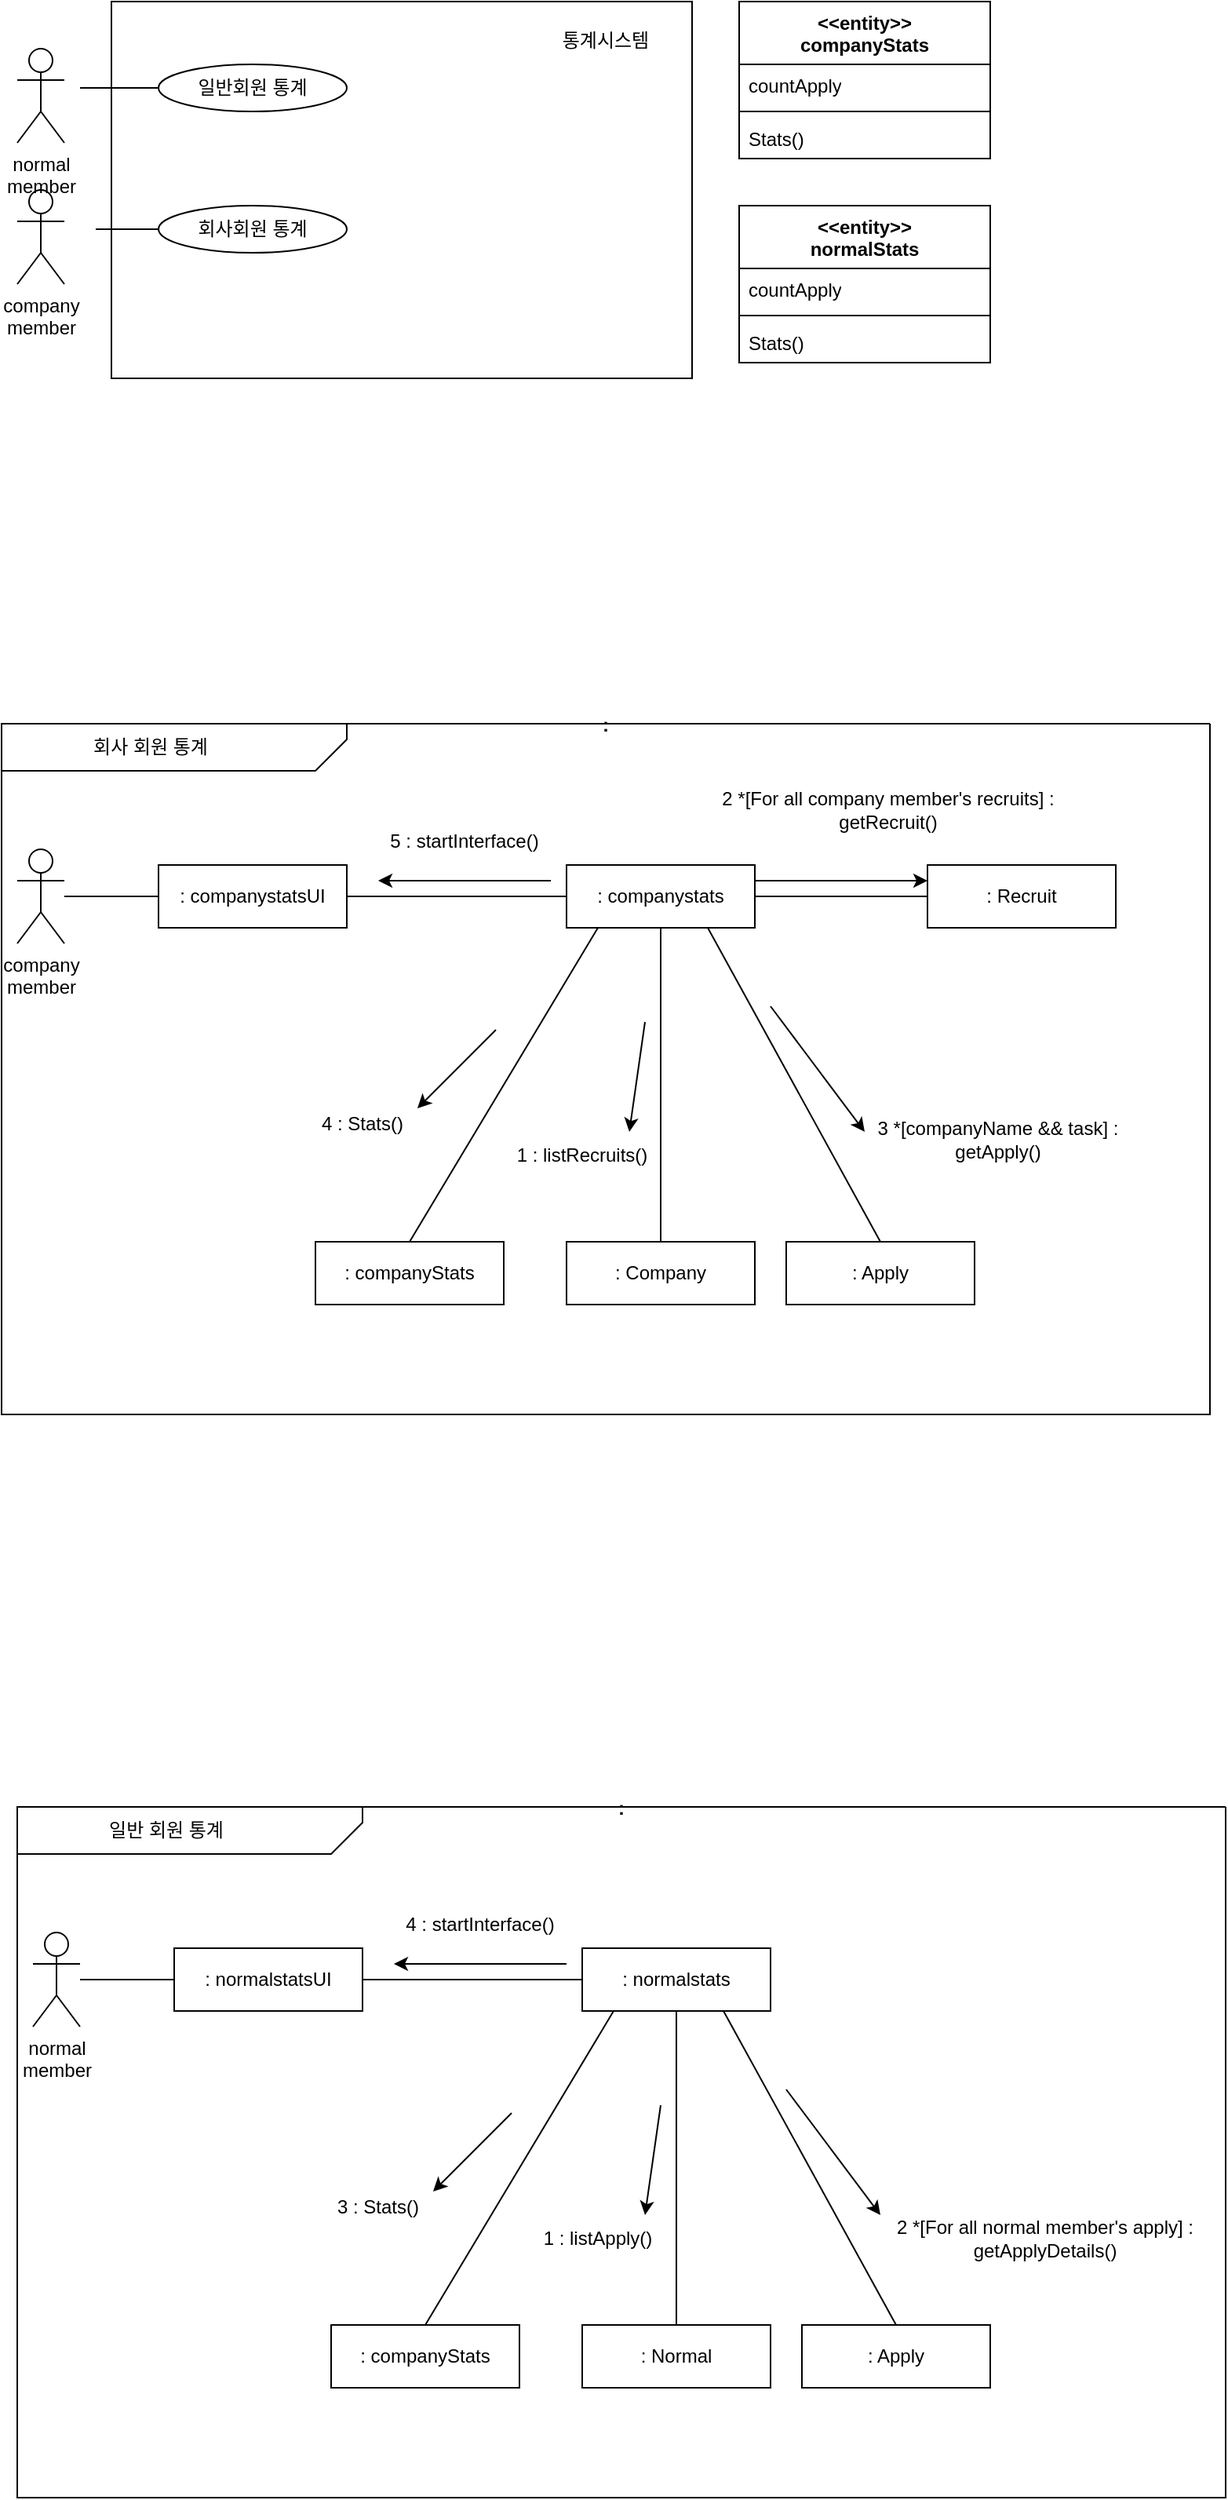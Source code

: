 <mxfile version="21.2.9" type="device">
  <diagram name="Page-1" id="J06ZO-LQyvZbJMIj1mx0">
    <mxGraphModel dx="1290" dy="549" grid="1" gridSize="10" guides="1" tooltips="1" connect="1" arrows="1" fold="1" page="1" pageScale="1" pageWidth="850" pageHeight="1100" math="0" shadow="0">
      <root>
        <mxCell id="0" />
        <mxCell id="1" parent="0" />
        <mxCell id="Pj5vwqVti0gb1f443pMt-1" value="" style="rounded=0;whiteSpace=wrap;html=1;" parent="1" vertex="1">
          <mxGeometry x="110" y="40" width="370" height="240" as="geometry" />
        </mxCell>
        <mxCell id="Pj5vwqVti0gb1f443pMt-2" value="일반회원 통계" style="ellipse;whiteSpace=wrap;html=1;" parent="1" vertex="1">
          <mxGeometry x="140" y="80" width="120" height="30" as="geometry" />
        </mxCell>
        <mxCell id="Pj5vwqVti0gb1f443pMt-3" value="회사회원 통계" style="ellipse;whiteSpace=wrap;html=1;" parent="1" vertex="1">
          <mxGeometry x="140" y="170" width="120" height="30" as="geometry" />
        </mxCell>
        <mxCell id="Pj5vwqVti0gb1f443pMt-4" value=":" style="swimlane;startSize=0;" parent="1" vertex="1">
          <mxGeometry x="40" y="500" width="770" height="440" as="geometry" />
        </mxCell>
        <mxCell id="Pj5vwqVti0gb1f443pMt-5" value="" style="verticalLabelPosition=bottom;verticalAlign=top;html=1;shape=card;whiteSpace=wrap;size=20;arcSize=12;rotation=-180;" parent="Pj5vwqVti0gb1f443pMt-4" vertex="1">
          <mxGeometry width="220" height="30" as="geometry" />
        </mxCell>
        <mxCell id="Pj5vwqVti0gb1f443pMt-6" value="회사 회원 통계" style="text;html=1;strokeColor=none;fillColor=none;align=center;verticalAlign=middle;whiteSpace=wrap;rounded=0;" parent="Pj5vwqVti0gb1f443pMt-4" vertex="1">
          <mxGeometry width="190" height="30" as="geometry" />
        </mxCell>
        <mxCell id="Pj5vwqVti0gb1f443pMt-7" value=": companyStats" style="rounded=0;whiteSpace=wrap;html=1;" parent="Pj5vwqVti0gb1f443pMt-4" vertex="1">
          <mxGeometry x="200" y="330" width="120" height="40" as="geometry" />
        </mxCell>
        <mxCell id="Pj5vwqVti0gb1f443pMt-8" value=": companystatsUI" style="rounded=0;whiteSpace=wrap;html=1;" parent="Pj5vwqVti0gb1f443pMt-4" vertex="1">
          <mxGeometry x="100" y="90" width="120" height="40" as="geometry" />
        </mxCell>
        <mxCell id="Pj5vwqVti0gb1f443pMt-9" value=": companystats" style="rounded=0;whiteSpace=wrap;html=1;" parent="Pj5vwqVti0gb1f443pMt-4" vertex="1">
          <mxGeometry x="360" y="90" width="120" height="40" as="geometry" />
        </mxCell>
        <mxCell id="Pj5vwqVti0gb1f443pMt-11" value="" style="endArrow=none;html=1;rounded=0;entryX=0;entryY=0.5;entryDx=0;entryDy=0;exitX=1;exitY=0.5;exitDx=0;exitDy=0;" parent="Pj5vwqVti0gb1f443pMt-4" source="Pj5vwqVti0gb1f443pMt-8" target="Pj5vwqVti0gb1f443pMt-9" edge="1">
          <mxGeometry width="50" height="50" relative="1" as="geometry">
            <mxPoint x="220" y="110" as="sourcePoint" />
            <mxPoint x="270" y="60" as="targetPoint" />
          </mxGeometry>
        </mxCell>
        <mxCell id="Pj5vwqVti0gb1f443pMt-12" value="" style="endArrow=none;html=1;rounded=0;exitX=0.5;exitY=0;exitDx=0;exitDy=0;entryX=0.5;entryY=1;entryDx=0;entryDy=0;" parent="Pj5vwqVti0gb1f443pMt-4" source="Pj5vwqVti0gb1f443pMt-7" edge="1">
          <mxGeometry width="50" height="50" relative="1" as="geometry">
            <mxPoint x="330" y="180" as="sourcePoint" />
            <mxPoint x="380" y="130" as="targetPoint" />
          </mxGeometry>
        </mxCell>
        <mxCell id="Pj5vwqVti0gb1f443pMt-14" value="" style="endArrow=classic;html=1;rounded=0;" parent="Pj5vwqVti0gb1f443pMt-4" edge="1">
          <mxGeometry width="50" height="50" relative="1" as="geometry">
            <mxPoint x="315" y="195" as="sourcePoint" />
            <mxPoint x="265" y="245" as="targetPoint" />
          </mxGeometry>
        </mxCell>
        <mxCell id="Pj5vwqVti0gb1f443pMt-16" value="" style="endArrow=classic;html=1;rounded=0;" parent="Pj5vwqVti0gb1f443pMt-4" edge="1">
          <mxGeometry width="50" height="50" relative="1" as="geometry">
            <mxPoint x="335" y="100" as="sourcePoint" />
            <mxPoint x="240" y="100" as="targetPoint" />
            <Array as="points">
              <mxPoint x="350" y="100" />
            </Array>
          </mxGeometry>
        </mxCell>
        <mxCell id="Pj5vwqVti0gb1f443pMt-17" value="5 : startInterface()" style="text;html=1;strokeColor=none;fillColor=none;align=center;verticalAlign=middle;whiteSpace=wrap;rounded=0;" parent="Pj5vwqVti0gb1f443pMt-4" vertex="1">
          <mxGeometry x="230" y="60" width="130" height="30" as="geometry" />
        </mxCell>
        <mxCell id="Pj5vwqVti0gb1f443pMt-20" value="3 *[companyName &amp;amp;&amp;amp; task] :&lt;br&gt;getApply()" style="text;html=1;strokeColor=none;fillColor=none;align=center;verticalAlign=middle;whiteSpace=wrap;rounded=0;" parent="Pj5vwqVti0gb1f443pMt-4" vertex="1">
          <mxGeometry x="520" y="250" width="230" height="30" as="geometry" />
        </mxCell>
        <mxCell id="Pj5vwqVti0gb1f443pMt-22" value="company&lt;br&gt;member" style="shape=umlActor;verticalLabelPosition=bottom;verticalAlign=top;html=1;outlineConnect=0;" parent="Pj5vwqVti0gb1f443pMt-4" vertex="1">
          <mxGeometry x="10" y="80" width="30" height="60" as="geometry" />
        </mxCell>
        <mxCell id="Pj5vwqVti0gb1f443pMt-23" value="" style="endArrow=none;html=1;rounded=0;" parent="Pj5vwqVti0gb1f443pMt-4" source="Pj5vwqVti0gb1f443pMt-22" edge="1">
          <mxGeometry width="50" height="50" relative="1" as="geometry">
            <mxPoint x="50" y="160" as="sourcePoint" />
            <mxPoint x="100" y="110" as="targetPoint" />
          </mxGeometry>
        </mxCell>
        <mxCell id="Pj5vwqVti0gb1f443pMt-28" value="4 : Stats()" style="text;html=1;strokeColor=none;fillColor=none;align=center;verticalAlign=middle;whiteSpace=wrap;rounded=0;" parent="Pj5vwqVti0gb1f443pMt-4" vertex="1">
          <mxGeometry x="120" y="240" width="220" height="30" as="geometry" />
        </mxCell>
        <mxCell id="Pj5vwqVti0gb1f443pMt-32" value="" style="endArrow=none;html=1;rounded=0;entryX=0.5;entryY=1;entryDx=0;entryDy=0;exitX=0.5;exitY=0;exitDx=0;exitDy=0;" parent="Pj5vwqVti0gb1f443pMt-4" source="Pj5vwqVti0gb1f443pMt-33" target="Pj5vwqVti0gb1f443pMt-9" edge="1">
          <mxGeometry width="50" height="50" relative="1" as="geometry">
            <mxPoint x="470" y="270" as="sourcePoint" />
            <mxPoint x="380" y="130" as="targetPoint" />
          </mxGeometry>
        </mxCell>
        <mxCell id="Pj5vwqVti0gb1f443pMt-33" value=": Company" style="rounded=0;whiteSpace=wrap;html=1;" parent="Pj5vwqVti0gb1f443pMt-4" vertex="1">
          <mxGeometry x="360" y="330" width="120" height="40" as="geometry" />
        </mxCell>
        <mxCell id="Pj5vwqVti0gb1f443pMt-34" value="" style="endArrow=classic;html=1;rounded=0;" parent="Pj5vwqVti0gb1f443pMt-4" edge="1">
          <mxGeometry width="50" height="50" relative="1" as="geometry">
            <mxPoint x="410" y="190" as="sourcePoint" />
            <mxPoint x="400" y="260" as="targetPoint" />
          </mxGeometry>
        </mxCell>
        <mxCell id="Pj5vwqVti0gb1f443pMt-65" value=": Recruit" style="rounded=0;whiteSpace=wrap;html=1;" parent="Pj5vwqVti0gb1f443pMt-4" vertex="1">
          <mxGeometry x="590" y="90" width="120" height="40" as="geometry" />
        </mxCell>
        <mxCell id="Pj5vwqVti0gb1f443pMt-66" value=": Apply" style="rounded=0;whiteSpace=wrap;html=1;" parent="Pj5vwqVti0gb1f443pMt-4" vertex="1">
          <mxGeometry x="500" y="330" width="120" height="40" as="geometry" />
        </mxCell>
        <mxCell id="Pj5vwqVti0gb1f443pMt-70" value="" style="endArrow=none;html=1;rounded=0;exitX=0.5;exitY=0;exitDx=0;exitDy=0;entryX=0.75;entryY=1;entryDx=0;entryDy=0;" parent="Pj5vwqVti0gb1f443pMt-4" source="Pj5vwqVti0gb1f443pMt-66" target="Pj5vwqVti0gb1f443pMt-9" edge="1">
          <mxGeometry width="50" height="50" relative="1" as="geometry">
            <mxPoint x="410" y="180" as="sourcePoint" />
            <mxPoint x="460" y="130" as="targetPoint" />
          </mxGeometry>
        </mxCell>
        <mxCell id="Pj5vwqVti0gb1f443pMt-74" value="" style="endArrow=none;html=1;rounded=0;entryX=0;entryY=0.5;entryDx=0;entryDy=0;exitX=1;exitY=0.5;exitDx=0;exitDy=0;" parent="Pj5vwqVti0gb1f443pMt-4" source="Pj5vwqVti0gb1f443pMt-9" target="Pj5vwqVti0gb1f443pMt-65" edge="1">
          <mxGeometry width="50" height="50" relative="1" as="geometry">
            <mxPoint x="480" y="110" as="sourcePoint" />
            <mxPoint x="530" y="60" as="targetPoint" />
          </mxGeometry>
        </mxCell>
        <mxCell id="Pj5vwqVti0gb1f443pMt-75" value="" style="endArrow=classic;html=1;rounded=0;" parent="Pj5vwqVti0gb1f443pMt-4" edge="1">
          <mxGeometry width="50" height="50" relative="1" as="geometry">
            <mxPoint x="480" y="100" as="sourcePoint" />
            <mxPoint x="590" y="100" as="targetPoint" />
          </mxGeometry>
        </mxCell>
        <mxCell id="Pj5vwqVti0gb1f443pMt-76" value="1 : listRecruits()" style="text;html=1;strokeColor=none;fillColor=none;align=center;verticalAlign=middle;whiteSpace=wrap;rounded=0;" parent="Pj5vwqVti0gb1f443pMt-4" vertex="1">
          <mxGeometry x="260" y="260" width="220" height="30" as="geometry" />
        </mxCell>
        <mxCell id="Pj5vwqVti0gb1f443pMt-77" value="2 *[For all company member&#39;s recruits] :&lt;br&gt;getRecruit()" style="text;html=1;strokeColor=none;fillColor=none;align=center;verticalAlign=middle;whiteSpace=wrap;rounded=0;" parent="Pj5vwqVti0gb1f443pMt-4" vertex="1">
          <mxGeometry x="450" y="40" width="230" height="30" as="geometry" />
        </mxCell>
        <mxCell id="Pj5vwqVti0gb1f443pMt-78" value="" style="endArrow=classic;html=1;rounded=0;" parent="Pj5vwqVti0gb1f443pMt-4" edge="1">
          <mxGeometry width="50" height="50" relative="1" as="geometry">
            <mxPoint x="490" y="180" as="sourcePoint" />
            <mxPoint x="550" y="260" as="targetPoint" />
          </mxGeometry>
        </mxCell>
        <mxCell id="Pj5vwqVti0gb1f443pMt-37" value="&amp;lt;&amp;lt;entity&amp;gt;&amp;gt;&lt;br&gt;companyStats" style="swimlane;fontStyle=1;align=center;verticalAlign=top;childLayout=stackLayout;horizontal=1;startSize=40;horizontalStack=0;resizeParent=1;resizeParentMax=0;resizeLast=0;collapsible=1;marginBottom=0;whiteSpace=wrap;html=1;" parent="1" vertex="1">
          <mxGeometry x="510" y="40" width="160" height="100" as="geometry" />
        </mxCell>
        <mxCell id="Pj5vwqVti0gb1f443pMt-38" value="countApply" style="text;strokeColor=none;fillColor=none;align=left;verticalAlign=top;spacingLeft=4;spacingRight=4;overflow=hidden;rotatable=0;points=[[0,0.5],[1,0.5]];portConstraint=eastwest;whiteSpace=wrap;html=1;" parent="Pj5vwqVti0gb1f443pMt-37" vertex="1">
          <mxGeometry y="40" width="160" height="26" as="geometry" />
        </mxCell>
        <mxCell id="Pj5vwqVti0gb1f443pMt-39" value="" style="line;strokeWidth=1;fillColor=none;align=left;verticalAlign=middle;spacingTop=-1;spacingLeft=3;spacingRight=3;rotatable=0;labelPosition=right;points=[];portConstraint=eastwest;strokeColor=inherit;" parent="Pj5vwqVti0gb1f443pMt-37" vertex="1">
          <mxGeometry y="66" width="160" height="8" as="geometry" />
        </mxCell>
        <mxCell id="Pj5vwqVti0gb1f443pMt-40" value="Stats()" style="text;strokeColor=none;fillColor=none;align=left;verticalAlign=top;spacingLeft=4;spacingRight=4;overflow=hidden;rotatable=0;points=[[0,0.5],[1,0.5]];portConstraint=eastwest;whiteSpace=wrap;html=1;" parent="Pj5vwqVti0gb1f443pMt-37" vertex="1">
          <mxGeometry y="74" width="160" height="26" as="geometry" />
        </mxCell>
        <mxCell id="Pj5vwqVti0gb1f443pMt-41" value="&amp;lt;&amp;lt;entity&amp;gt;&amp;gt;&lt;br&gt;normalStats" style="swimlane;fontStyle=1;align=center;verticalAlign=top;childLayout=stackLayout;horizontal=1;startSize=40;horizontalStack=0;resizeParent=1;resizeParentMax=0;resizeLast=0;collapsible=1;marginBottom=0;whiteSpace=wrap;html=1;" parent="1" vertex="1">
          <mxGeometry x="510" y="170" width="160" height="100" as="geometry" />
        </mxCell>
        <mxCell id="Pj5vwqVti0gb1f443pMt-42" value="countApply" style="text;strokeColor=none;fillColor=none;align=left;verticalAlign=top;spacingLeft=4;spacingRight=4;overflow=hidden;rotatable=0;points=[[0,0.5],[1,0.5]];portConstraint=eastwest;whiteSpace=wrap;html=1;" parent="Pj5vwqVti0gb1f443pMt-41" vertex="1">
          <mxGeometry y="40" width="160" height="26" as="geometry" />
        </mxCell>
        <mxCell id="Pj5vwqVti0gb1f443pMt-43" value="" style="line;strokeWidth=1;fillColor=none;align=left;verticalAlign=middle;spacingTop=-1;spacingLeft=3;spacingRight=3;rotatable=0;labelPosition=right;points=[];portConstraint=eastwest;strokeColor=inherit;" parent="Pj5vwqVti0gb1f443pMt-41" vertex="1">
          <mxGeometry y="66" width="160" height="8" as="geometry" />
        </mxCell>
        <mxCell id="Pj5vwqVti0gb1f443pMt-44" value="Stats()" style="text;strokeColor=none;fillColor=none;align=left;verticalAlign=top;spacingLeft=4;spacingRight=4;overflow=hidden;rotatable=0;points=[[0,0.5],[1,0.5]];portConstraint=eastwest;whiteSpace=wrap;html=1;" parent="Pj5vwqVti0gb1f443pMt-41" vertex="1">
          <mxGeometry y="74" width="160" height="26" as="geometry" />
        </mxCell>
        <mxCell id="Pj5vwqVti0gb1f443pMt-67" value="company&lt;br&gt;member" style="shape=umlActor;verticalLabelPosition=bottom;verticalAlign=top;html=1;outlineConnect=0;" parent="1" vertex="1">
          <mxGeometry x="50" y="160" width="30" height="60" as="geometry" />
        </mxCell>
        <mxCell id="Pj5vwqVti0gb1f443pMt-69" value="normal&lt;br&gt;member" style="shape=umlActor;verticalLabelPosition=bottom;verticalAlign=top;html=1;outlineConnect=0;" parent="1" vertex="1">
          <mxGeometry x="50" y="70" width="30" height="60" as="geometry" />
        </mxCell>
        <mxCell id="Pj5vwqVti0gb1f443pMt-71" value="" style="endArrow=none;html=1;rounded=0;entryX=0;entryY=0.5;entryDx=0;entryDy=0;" parent="1" target="Pj5vwqVti0gb1f443pMt-2" edge="1">
          <mxGeometry width="50" height="50" relative="1" as="geometry">
            <mxPoint x="90" y="95" as="sourcePoint" />
            <mxPoint x="140" y="50" as="targetPoint" />
          </mxGeometry>
        </mxCell>
        <mxCell id="Pj5vwqVti0gb1f443pMt-72" value="" style="endArrow=none;html=1;rounded=0;entryX=0;entryY=0.5;entryDx=0;entryDy=0;" parent="1" target="Pj5vwqVti0gb1f443pMt-3" edge="1">
          <mxGeometry width="50" height="50" relative="1" as="geometry">
            <mxPoint x="100" y="185" as="sourcePoint" />
            <mxPoint x="130" y="190" as="targetPoint" />
          </mxGeometry>
        </mxCell>
        <mxCell id="Pj5vwqVti0gb1f443pMt-73" value="통계시스템" style="text;html=1;strokeColor=none;fillColor=none;align=center;verticalAlign=middle;whiteSpace=wrap;rounded=0;" parent="1" vertex="1">
          <mxGeometry x="385" y="50" width="80" height="30" as="geometry" />
        </mxCell>
        <mxCell id="Pj5vwqVti0gb1f443pMt-79" value=":" style="swimlane;startSize=0;" parent="1" vertex="1">
          <mxGeometry x="50" y="1190" width="770" height="440" as="geometry" />
        </mxCell>
        <mxCell id="Pj5vwqVti0gb1f443pMt-80" value="" style="verticalLabelPosition=bottom;verticalAlign=top;html=1;shape=card;whiteSpace=wrap;size=20;arcSize=12;rotation=-180;" parent="Pj5vwqVti0gb1f443pMt-79" vertex="1">
          <mxGeometry width="220" height="30" as="geometry" />
        </mxCell>
        <mxCell id="Pj5vwqVti0gb1f443pMt-81" value="일반 회원 통계" style="text;html=1;strokeColor=none;fillColor=none;align=center;verticalAlign=middle;whiteSpace=wrap;rounded=0;" parent="Pj5vwqVti0gb1f443pMt-79" vertex="1">
          <mxGeometry width="190" height="30" as="geometry" />
        </mxCell>
        <mxCell id="Pj5vwqVti0gb1f443pMt-82" value=": companyStats" style="rounded=0;whiteSpace=wrap;html=1;" parent="Pj5vwqVti0gb1f443pMt-79" vertex="1">
          <mxGeometry x="200" y="330" width="120" height="40" as="geometry" />
        </mxCell>
        <mxCell id="Pj5vwqVti0gb1f443pMt-83" value=": normalstatsUI" style="rounded=0;whiteSpace=wrap;html=1;" parent="Pj5vwqVti0gb1f443pMt-79" vertex="1">
          <mxGeometry x="100" y="90" width="120" height="40" as="geometry" />
        </mxCell>
        <mxCell id="Pj5vwqVti0gb1f443pMt-84" value=": normalstats" style="rounded=0;whiteSpace=wrap;html=1;" parent="Pj5vwqVti0gb1f443pMt-79" vertex="1">
          <mxGeometry x="360" y="90" width="120" height="40" as="geometry" />
        </mxCell>
        <mxCell id="Pj5vwqVti0gb1f443pMt-85" value="" style="endArrow=none;html=1;rounded=0;entryX=0;entryY=0.5;entryDx=0;entryDy=0;exitX=1;exitY=0.5;exitDx=0;exitDy=0;" parent="Pj5vwqVti0gb1f443pMt-79" source="Pj5vwqVti0gb1f443pMt-83" target="Pj5vwqVti0gb1f443pMt-84" edge="1">
          <mxGeometry width="50" height="50" relative="1" as="geometry">
            <mxPoint x="220" y="110" as="sourcePoint" />
            <mxPoint x="270" y="60" as="targetPoint" />
          </mxGeometry>
        </mxCell>
        <mxCell id="Pj5vwqVti0gb1f443pMt-86" value="" style="endArrow=none;html=1;rounded=0;exitX=0.5;exitY=0;exitDx=0;exitDy=0;entryX=0.5;entryY=1;entryDx=0;entryDy=0;" parent="Pj5vwqVti0gb1f443pMt-79" source="Pj5vwqVti0gb1f443pMt-82" edge="1">
          <mxGeometry width="50" height="50" relative="1" as="geometry">
            <mxPoint x="330" y="180" as="sourcePoint" />
            <mxPoint x="380" y="130" as="targetPoint" />
          </mxGeometry>
        </mxCell>
        <mxCell id="Pj5vwqVti0gb1f443pMt-87" value="" style="endArrow=classic;html=1;rounded=0;" parent="Pj5vwqVti0gb1f443pMt-79" edge="1">
          <mxGeometry width="50" height="50" relative="1" as="geometry">
            <mxPoint x="315" y="195" as="sourcePoint" />
            <mxPoint x="265" y="245" as="targetPoint" />
          </mxGeometry>
        </mxCell>
        <mxCell id="Pj5vwqVti0gb1f443pMt-88" value="" style="endArrow=classic;html=1;rounded=0;" parent="Pj5vwqVti0gb1f443pMt-79" edge="1">
          <mxGeometry width="50" height="50" relative="1" as="geometry">
            <mxPoint x="335" y="100" as="sourcePoint" />
            <mxPoint x="240" y="100" as="targetPoint" />
            <Array as="points">
              <mxPoint x="350" y="100" />
            </Array>
          </mxGeometry>
        </mxCell>
        <mxCell id="Pj5vwqVti0gb1f443pMt-89" value="4 : startInterface()" style="text;html=1;strokeColor=none;fillColor=none;align=center;verticalAlign=middle;whiteSpace=wrap;rounded=0;" parent="Pj5vwqVti0gb1f443pMt-79" vertex="1">
          <mxGeometry x="230" y="60" width="130" height="30" as="geometry" />
        </mxCell>
        <mxCell id="Pj5vwqVti0gb1f443pMt-91" value="normal&lt;br&gt;member" style="shape=umlActor;verticalLabelPosition=bottom;verticalAlign=top;html=1;outlineConnect=0;" parent="Pj5vwqVti0gb1f443pMt-79" vertex="1">
          <mxGeometry x="10" y="80" width="30" height="60" as="geometry" />
        </mxCell>
        <mxCell id="Pj5vwqVti0gb1f443pMt-92" value="" style="endArrow=none;html=1;rounded=0;" parent="Pj5vwqVti0gb1f443pMt-79" source="Pj5vwqVti0gb1f443pMt-91" edge="1">
          <mxGeometry width="50" height="50" relative="1" as="geometry">
            <mxPoint x="50" y="160" as="sourcePoint" />
            <mxPoint x="100" y="110" as="targetPoint" />
          </mxGeometry>
        </mxCell>
        <mxCell id="Pj5vwqVti0gb1f443pMt-93" value="3 : Stats()" style="text;html=1;strokeColor=none;fillColor=none;align=center;verticalAlign=middle;whiteSpace=wrap;rounded=0;" parent="Pj5vwqVti0gb1f443pMt-79" vertex="1">
          <mxGeometry x="120" y="240" width="220" height="30" as="geometry" />
        </mxCell>
        <mxCell id="Pj5vwqVti0gb1f443pMt-94" value="" style="endArrow=none;html=1;rounded=0;entryX=0.5;entryY=1;entryDx=0;entryDy=0;exitX=0.5;exitY=0;exitDx=0;exitDy=0;" parent="Pj5vwqVti0gb1f443pMt-79" source="Pj5vwqVti0gb1f443pMt-95" target="Pj5vwqVti0gb1f443pMt-84" edge="1">
          <mxGeometry width="50" height="50" relative="1" as="geometry">
            <mxPoint x="470" y="270" as="sourcePoint" />
            <mxPoint x="380" y="130" as="targetPoint" />
          </mxGeometry>
        </mxCell>
        <mxCell id="Pj5vwqVti0gb1f443pMt-95" value=": Normal" style="rounded=0;whiteSpace=wrap;html=1;" parent="Pj5vwqVti0gb1f443pMt-79" vertex="1">
          <mxGeometry x="360" y="330" width="120" height="40" as="geometry" />
        </mxCell>
        <mxCell id="Pj5vwqVti0gb1f443pMt-96" value="" style="endArrow=classic;html=1;rounded=0;" parent="Pj5vwqVti0gb1f443pMt-79" edge="1">
          <mxGeometry width="50" height="50" relative="1" as="geometry">
            <mxPoint x="410" y="190" as="sourcePoint" />
            <mxPoint x="400" y="260" as="targetPoint" />
          </mxGeometry>
        </mxCell>
        <mxCell id="Pj5vwqVti0gb1f443pMt-98" value=": Apply" style="rounded=0;whiteSpace=wrap;html=1;" parent="Pj5vwqVti0gb1f443pMt-79" vertex="1">
          <mxGeometry x="500" y="330" width="120" height="40" as="geometry" />
        </mxCell>
        <mxCell id="Pj5vwqVti0gb1f443pMt-99" value="" style="endArrow=none;html=1;rounded=0;exitX=0.5;exitY=0;exitDx=0;exitDy=0;entryX=0.75;entryY=1;entryDx=0;entryDy=0;" parent="Pj5vwqVti0gb1f443pMt-79" source="Pj5vwqVti0gb1f443pMt-98" target="Pj5vwqVti0gb1f443pMt-84" edge="1">
          <mxGeometry width="50" height="50" relative="1" as="geometry">
            <mxPoint x="410" y="180" as="sourcePoint" />
            <mxPoint x="460" y="130" as="targetPoint" />
          </mxGeometry>
        </mxCell>
        <mxCell id="Pj5vwqVti0gb1f443pMt-102" value="1 : listApply()" style="text;html=1;strokeColor=none;fillColor=none;align=center;verticalAlign=middle;whiteSpace=wrap;rounded=0;" parent="Pj5vwqVti0gb1f443pMt-79" vertex="1">
          <mxGeometry x="260" y="260" width="220" height="30" as="geometry" />
        </mxCell>
        <mxCell id="Pj5vwqVti0gb1f443pMt-103" value="2 *[For all normal member&#39;s apply] :&lt;br&gt;getApplyDetails()" style="text;html=1;strokeColor=none;fillColor=none;align=center;verticalAlign=middle;whiteSpace=wrap;rounded=0;" parent="Pj5vwqVti0gb1f443pMt-79" vertex="1">
          <mxGeometry x="540" y="260" width="230" height="30" as="geometry" />
        </mxCell>
        <mxCell id="Pj5vwqVti0gb1f443pMt-104" value="" style="endArrow=classic;html=1;rounded=0;" parent="Pj5vwqVti0gb1f443pMt-79" edge="1">
          <mxGeometry width="50" height="50" relative="1" as="geometry">
            <mxPoint x="490" y="180" as="sourcePoint" />
            <mxPoint x="550" y="260" as="targetPoint" />
          </mxGeometry>
        </mxCell>
      </root>
    </mxGraphModel>
  </diagram>
</mxfile>
